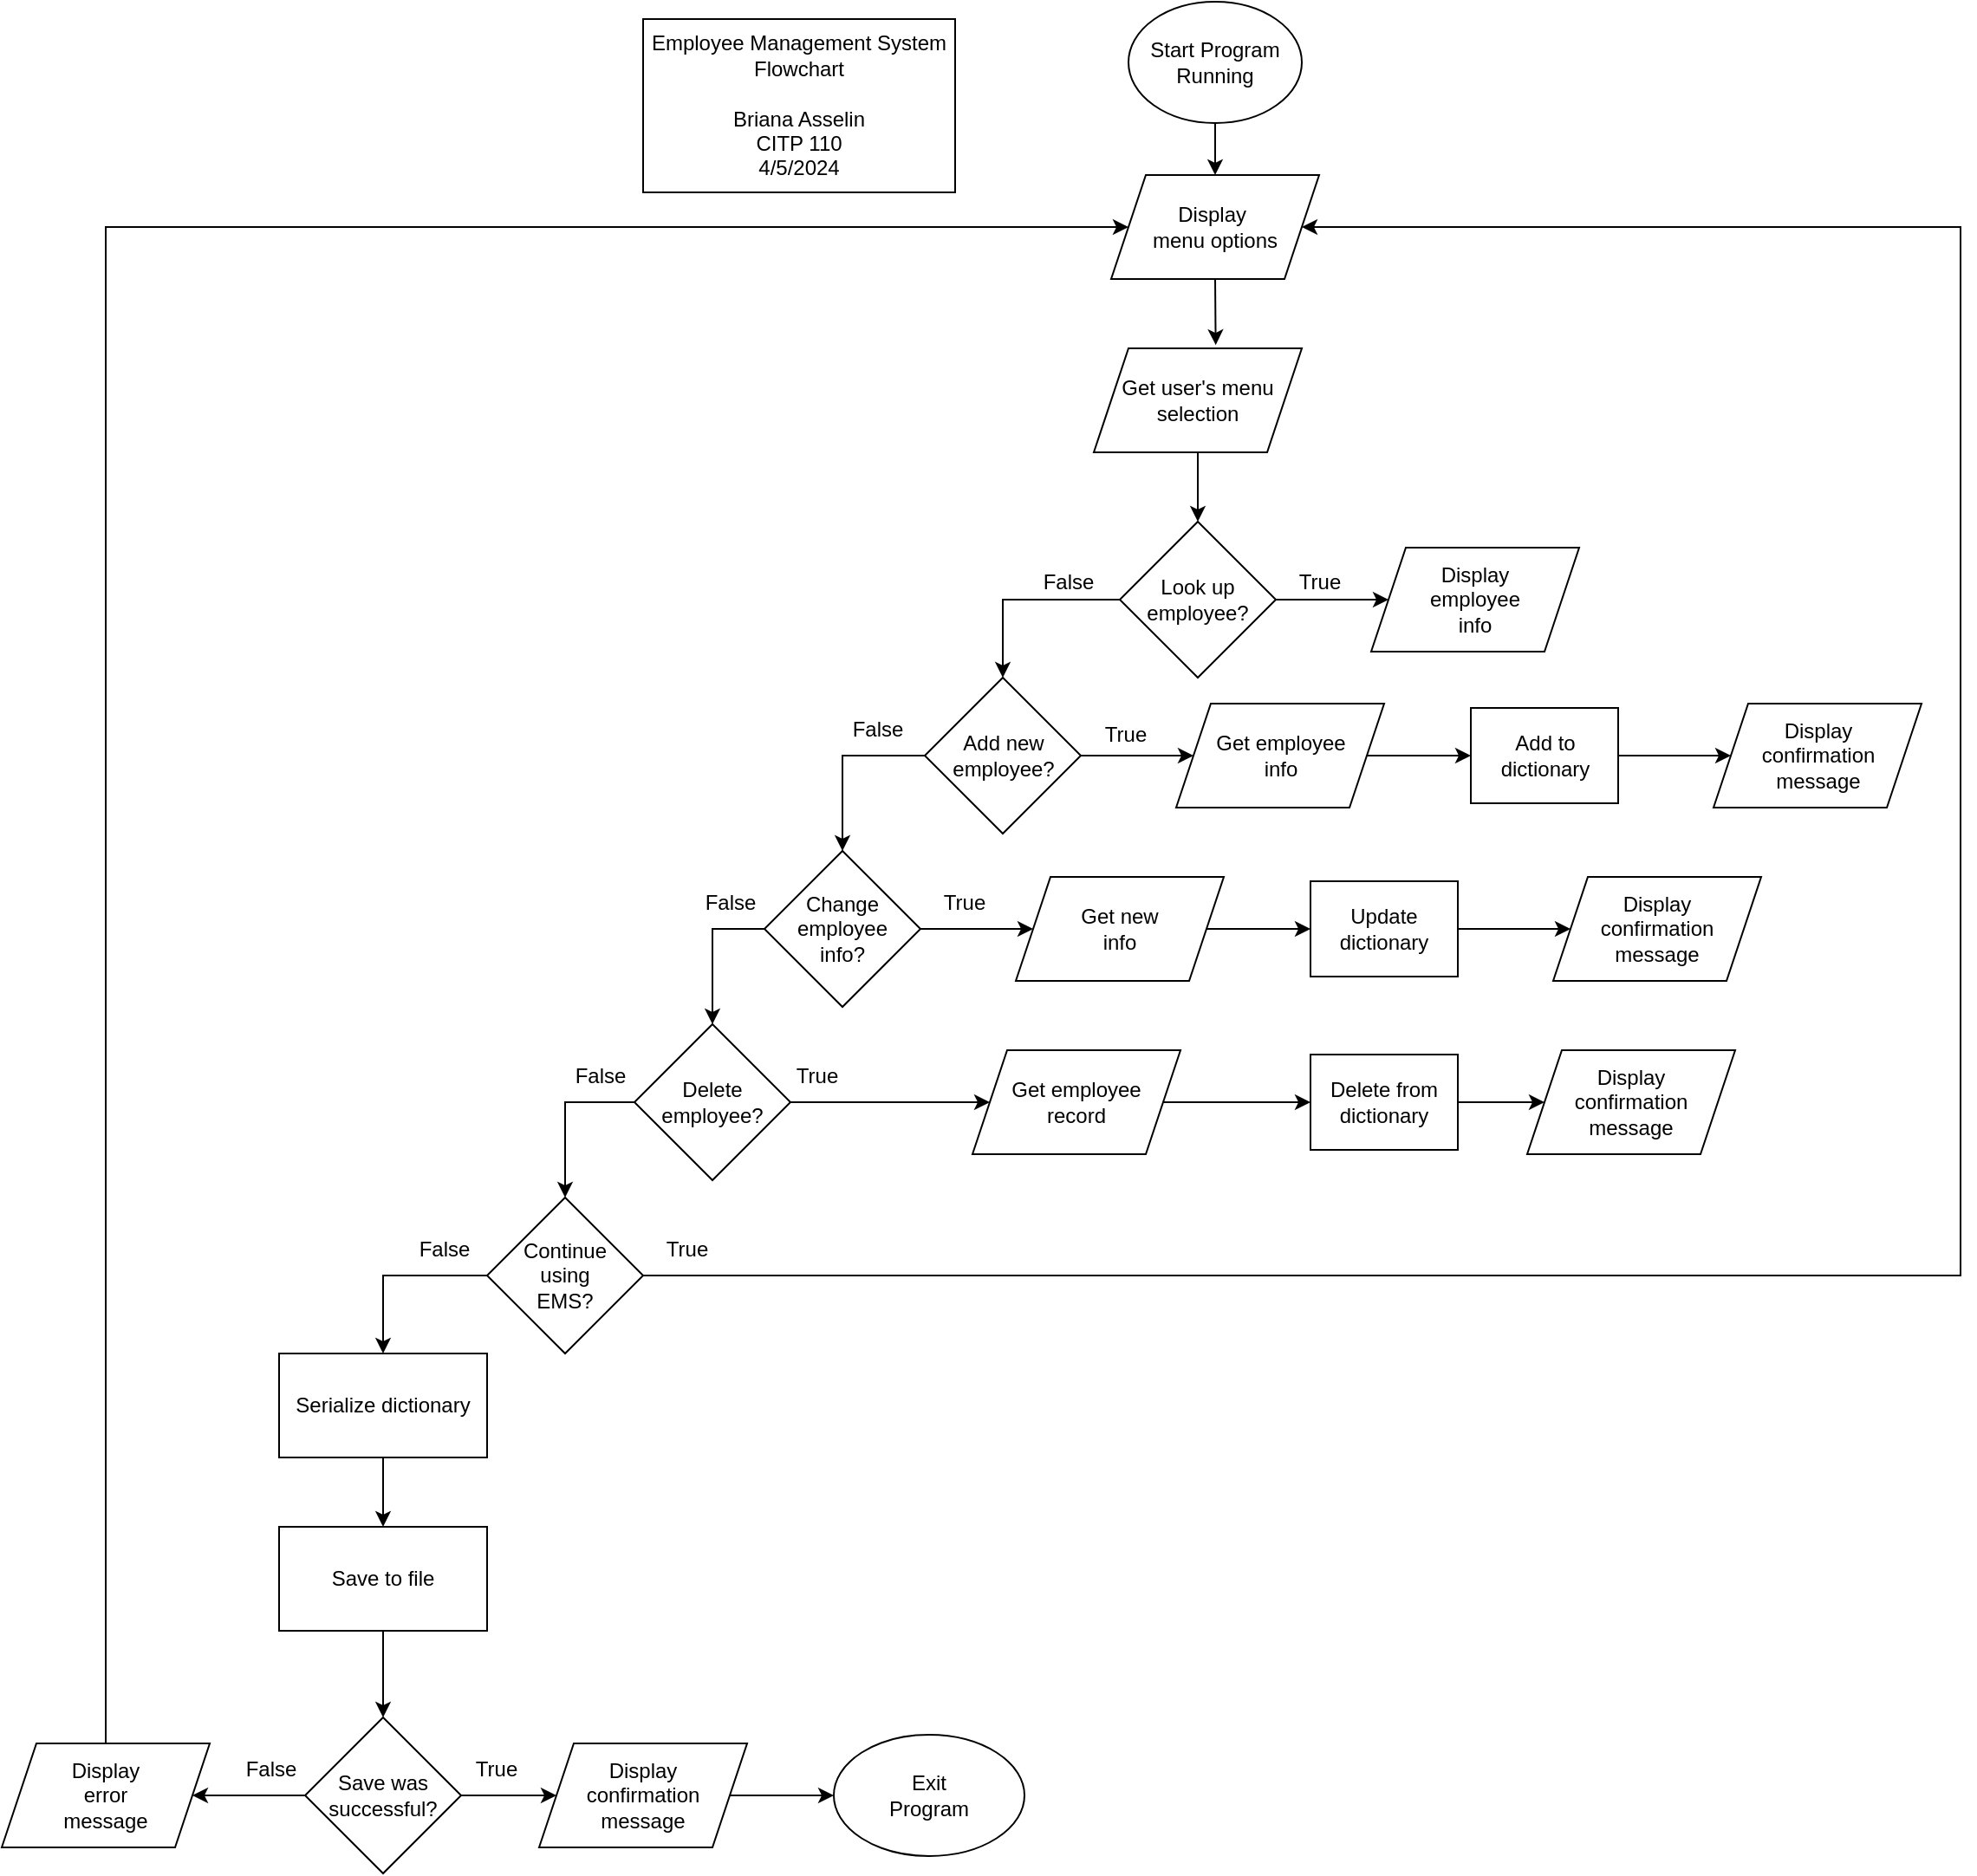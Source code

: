 <mxfile version="24.2.2" type="github">
  <diagram id="C5RBs43oDa-KdzZeNtuy" name="Page-1">
    <mxGraphModel dx="1866" dy="568" grid="1" gridSize="10" guides="1" tooltips="1" connect="1" arrows="1" fold="1" page="1" pageScale="1" pageWidth="827" pageHeight="1169" math="0" shadow="0">
      <root>
        <mxCell id="WIyWlLk6GJQsqaUBKTNV-0" />
        <mxCell id="WIyWlLk6GJQsqaUBKTNV-1" parent="WIyWlLk6GJQsqaUBKTNV-0" />
        <mxCell id="VcVRGUTHm5neMzCTnZ2S-0" value="Start Program Running" style="ellipse;whiteSpace=wrap;html=1;" parent="WIyWlLk6GJQsqaUBKTNV-1" vertex="1">
          <mxGeometry x="450" y="40" width="100" height="70" as="geometry" />
        </mxCell>
        <mxCell id="VcVRGUTHm5neMzCTnZ2S-1" value="" style="endArrow=classic;html=1;rounded=0;exitX=0.5;exitY=1;exitDx=0;exitDy=0;" parent="WIyWlLk6GJQsqaUBKTNV-1" source="VcVRGUTHm5neMzCTnZ2S-0" target="VcVRGUTHm5neMzCTnZ2S-3" edge="1">
          <mxGeometry width="50" height="50" relative="1" as="geometry">
            <mxPoint x="500" y="370" as="sourcePoint" />
            <mxPoint x="500" y="140" as="targetPoint" />
          </mxGeometry>
        </mxCell>
        <mxCell id="VcVRGUTHm5neMzCTnZ2S-2" value="Exit&lt;div&gt;Program&lt;/div&gt;" style="ellipse;whiteSpace=wrap;html=1;" parent="WIyWlLk6GJQsqaUBKTNV-1" vertex="1">
          <mxGeometry x="280" y="1040" width="110" height="70" as="geometry" />
        </mxCell>
        <mxCell id="VcVRGUTHm5neMzCTnZ2S-3" value="Display&amp;nbsp;&lt;div&gt;menu options&lt;/div&gt;" style="shape=parallelogram;perimeter=parallelogramPerimeter;whiteSpace=wrap;html=1;fixedSize=1;" parent="WIyWlLk6GJQsqaUBKTNV-1" vertex="1">
          <mxGeometry x="440" y="140" width="120" height="60" as="geometry" />
        </mxCell>
        <mxCell id="VcVRGUTHm5neMzCTnZ2S-6" value="Get user&#39;s menu selection" style="shape=parallelogram;perimeter=parallelogramPerimeter;whiteSpace=wrap;html=1;fixedSize=1;" parent="WIyWlLk6GJQsqaUBKTNV-1" vertex="1">
          <mxGeometry x="430" y="240" width="120" height="60" as="geometry" />
        </mxCell>
        <mxCell id="VcVRGUTHm5neMzCTnZ2S-7" value="" style="endArrow=classic;html=1;rounded=0;entryX=0.586;entryY=-0.032;entryDx=0;entryDy=0;exitX=0.5;exitY=1;exitDx=0;exitDy=0;entryPerimeter=0;" parent="WIyWlLk6GJQsqaUBKTNV-1" source="VcVRGUTHm5neMzCTnZ2S-3" target="VcVRGUTHm5neMzCTnZ2S-6" edge="1">
          <mxGeometry width="50" height="50" relative="1" as="geometry">
            <mxPoint x="490" y="200" as="sourcePoint" />
            <mxPoint x="610" y="350" as="targetPoint" />
          </mxGeometry>
        </mxCell>
        <mxCell id="VcVRGUTHm5neMzCTnZ2S-8" value="" style="edgeStyle=orthogonalEdgeStyle;rounded=0;orthogonalLoop=1;jettySize=auto;html=1;entryX=0;entryY=0.5;entryDx=0;entryDy=0;" parent="WIyWlLk6GJQsqaUBKTNV-1" source="VcVRGUTHm5neMzCTnZ2S-10" target="VcVRGUTHm5neMzCTnZ2S-28" edge="1">
          <mxGeometry relative="1" as="geometry">
            <mxPoint x="590" y="385" as="targetPoint" />
          </mxGeometry>
        </mxCell>
        <mxCell id="VcVRGUTHm5neMzCTnZ2S-9" value="" style="edgeStyle=orthogonalEdgeStyle;rounded=0;orthogonalLoop=1;jettySize=auto;html=1;entryX=0.5;entryY=0;entryDx=0;entryDy=0;" parent="WIyWlLk6GJQsqaUBKTNV-1" source="VcVRGUTHm5neMzCTnZ2S-10" target="VcVRGUTHm5neMzCTnZ2S-35" edge="1">
          <mxGeometry relative="1" as="geometry">
            <mxPoint x="380" y="385" as="targetPoint" />
          </mxGeometry>
        </mxCell>
        <mxCell id="VcVRGUTHm5neMzCTnZ2S-10" value="Look up employee?" style="rhombus;whiteSpace=wrap;html=1;" parent="WIyWlLk6GJQsqaUBKTNV-1" vertex="1">
          <mxGeometry x="445" y="340" width="90" height="90" as="geometry" />
        </mxCell>
        <mxCell id="VcVRGUTHm5neMzCTnZ2S-11" value="True" style="text;html=1;align=center;verticalAlign=middle;resizable=0;points=[];autosize=1;strokeColor=none;fillColor=none;" parent="WIyWlLk6GJQsqaUBKTNV-1" vertex="1">
          <mxGeometry x="535" y="360" width="50" height="30" as="geometry" />
        </mxCell>
        <mxCell id="VcVRGUTHm5neMzCTnZ2S-12" value="False" style="text;html=1;align=center;verticalAlign=middle;resizable=0;points=[];autosize=1;strokeColor=none;fillColor=none;" parent="WIyWlLk6GJQsqaUBKTNV-1" vertex="1">
          <mxGeometry x="390" y="360" width="50" height="30" as="geometry" />
        </mxCell>
        <mxCell id="VcVRGUTHm5neMzCTnZ2S-13" value="" style="endArrow=classic;html=1;rounded=0;exitX=0.5;exitY=1;exitDx=0;exitDy=0;entryX=0.5;entryY=0;entryDx=0;entryDy=0;" parent="WIyWlLk6GJQsqaUBKTNV-1" source="VcVRGUTHm5neMzCTnZ2S-6" target="VcVRGUTHm5neMzCTnZ2S-10" edge="1">
          <mxGeometry width="50" height="50" relative="1" as="geometry">
            <mxPoint x="500" y="570" as="sourcePoint" />
            <mxPoint x="550" y="520" as="targetPoint" />
          </mxGeometry>
        </mxCell>
        <mxCell id="VcVRGUTHm5neMzCTnZ2S-26" value="Employee Management System&lt;div&gt;Flowchart&lt;div&gt;&lt;br&gt;&lt;/div&gt;&lt;div&gt;Briana Asselin&lt;/div&gt;&lt;div&gt;CITP 110&lt;/div&gt;&lt;/div&gt;&lt;div&gt;4/5/2024&lt;/div&gt;" style="rounded=0;whiteSpace=wrap;html=1;" parent="WIyWlLk6GJQsqaUBKTNV-1" vertex="1">
          <mxGeometry x="170" y="50" width="180" height="100" as="geometry" />
        </mxCell>
        <mxCell id="VcVRGUTHm5neMzCTnZ2S-28" value="Display&lt;div&gt;employee&lt;/div&gt;&lt;div&gt;info&lt;/div&gt;" style="shape=parallelogram;perimeter=parallelogramPerimeter;whiteSpace=wrap;html=1;fixedSize=1;" parent="WIyWlLk6GJQsqaUBKTNV-1" vertex="1">
          <mxGeometry x="590" y="355" width="120" height="60" as="geometry" />
        </mxCell>
        <mxCell id="VcVRGUTHm5neMzCTnZ2S-33" value="" style="edgeStyle=orthogonalEdgeStyle;rounded=0;orthogonalLoop=1;jettySize=auto;html=1;entryX=0;entryY=0.5;entryDx=0;entryDy=0;" parent="WIyWlLk6GJQsqaUBKTNV-1" source="VcVRGUTHm5neMzCTnZ2S-35" target="VcVRGUTHm5neMzCTnZ2S-40" edge="1">
          <mxGeometry relative="1" as="geometry">
            <mxPoint x="447.5" y="422.5" as="targetPoint" />
          </mxGeometry>
        </mxCell>
        <mxCell id="VcVRGUTHm5neMzCTnZ2S-34" value="" style="edgeStyle=orthogonalEdgeStyle;rounded=0;orthogonalLoop=1;jettySize=auto;html=1;entryX=0.5;entryY=0;entryDx=0;entryDy=0;" parent="WIyWlLk6GJQsqaUBKTNV-1" source="VcVRGUTHm5neMzCTnZ2S-35" target="VcVRGUTHm5neMzCTnZ2S-46" edge="1">
          <mxGeometry relative="1" as="geometry">
            <mxPoint x="280" y="570" as="targetPoint" />
          </mxGeometry>
        </mxCell>
        <mxCell id="VcVRGUTHm5neMzCTnZ2S-35" value="Add&amp;nbsp;&lt;span style=&quot;background-color: initial;&quot;&gt;new&lt;/span&gt;&lt;div&gt;employee?&lt;/div&gt;" style="rhombus;whiteSpace=wrap;html=1;" parent="WIyWlLk6GJQsqaUBKTNV-1" vertex="1">
          <mxGeometry x="332.5" y="430" width="90" height="90" as="geometry" />
        </mxCell>
        <mxCell id="VcVRGUTHm5neMzCTnZ2S-36" value="True" style="text;html=1;align=center;verticalAlign=middle;resizable=0;points=[];autosize=1;strokeColor=none;fillColor=none;" parent="WIyWlLk6GJQsqaUBKTNV-1" vertex="1">
          <mxGeometry x="422.5" y="447.5" width="50" height="30" as="geometry" />
        </mxCell>
        <mxCell id="VcVRGUTHm5neMzCTnZ2S-37" value="False" style="text;html=1;align=center;verticalAlign=middle;resizable=0;points=[];autosize=1;strokeColor=none;fillColor=none;" parent="WIyWlLk6GJQsqaUBKTNV-1" vertex="1">
          <mxGeometry x="280" y="445" width="50" height="30" as="geometry" />
        </mxCell>
        <mxCell id="VcVRGUTHm5neMzCTnZ2S-38" value="Display&lt;div&gt;confirmation&lt;/div&gt;&lt;div&gt;message&lt;/div&gt;" style="shape=parallelogram;perimeter=parallelogramPerimeter;whiteSpace=wrap;html=1;fixedSize=1;" parent="WIyWlLk6GJQsqaUBKTNV-1" vertex="1">
          <mxGeometry x="787.5" y="445" width="120" height="60" as="geometry" />
        </mxCell>
        <mxCell id="VcVRGUTHm5neMzCTnZ2S-39" value="Add to&lt;div&gt;dictionary&lt;/div&gt;" style="rounded=0;whiteSpace=wrap;html=1;" parent="WIyWlLk6GJQsqaUBKTNV-1" vertex="1">
          <mxGeometry x="647.5" y="447.5" width="85" height="55" as="geometry" />
        </mxCell>
        <mxCell id="VcVRGUTHm5neMzCTnZ2S-40" value="Get employee&lt;div&gt;info&lt;/div&gt;" style="shape=parallelogram;perimeter=parallelogramPerimeter;whiteSpace=wrap;html=1;fixedSize=1;" parent="WIyWlLk6GJQsqaUBKTNV-1" vertex="1">
          <mxGeometry x="477.5" y="445" width="120" height="60" as="geometry" />
        </mxCell>
        <mxCell id="VcVRGUTHm5neMzCTnZ2S-42" value="" style="endArrow=classic;html=1;rounded=0;exitX=1;exitY=0.5;exitDx=0;exitDy=0;entryX=0;entryY=0.5;entryDx=0;entryDy=0;" parent="WIyWlLk6GJQsqaUBKTNV-1" source="VcVRGUTHm5neMzCTnZ2S-40" target="VcVRGUTHm5neMzCTnZ2S-39" edge="1">
          <mxGeometry width="50" height="50" relative="1" as="geometry">
            <mxPoint x="387.5" y="492.5" as="sourcePoint" />
            <mxPoint x="617.5" y="552.5" as="targetPoint" />
          </mxGeometry>
        </mxCell>
        <mxCell id="VcVRGUTHm5neMzCTnZ2S-43" value="" style="endArrow=classic;html=1;rounded=0;exitX=1;exitY=0.5;exitDx=0;exitDy=0;entryX=0;entryY=0.5;entryDx=0;entryDy=0;" parent="WIyWlLk6GJQsqaUBKTNV-1" source="VcVRGUTHm5neMzCTnZ2S-39" target="VcVRGUTHm5neMzCTnZ2S-38" edge="1">
          <mxGeometry width="50" height="50" relative="1" as="geometry">
            <mxPoint x="597.5" y="485.5" as="sourcePoint" />
            <mxPoint x="657.5" y="485.5" as="targetPoint" />
          </mxGeometry>
        </mxCell>
        <mxCell id="VcVRGUTHm5neMzCTnZ2S-44" value="" style="edgeStyle=orthogonalEdgeStyle;rounded=0;orthogonalLoop=1;jettySize=auto;html=1;entryX=0;entryY=0.5;entryDx=0;entryDy=0;" parent="WIyWlLk6GJQsqaUBKTNV-1" source="VcVRGUTHm5neMzCTnZ2S-46" target="VcVRGUTHm5neMzCTnZ2S-51" edge="1">
          <mxGeometry relative="1" as="geometry">
            <mxPoint x="355" y="522.5" as="targetPoint" />
          </mxGeometry>
        </mxCell>
        <mxCell id="VcVRGUTHm5neMzCTnZ2S-45" value="" style="edgeStyle=orthogonalEdgeStyle;rounded=0;orthogonalLoop=1;jettySize=auto;html=1;entryX=0.5;entryY=0;entryDx=0;entryDy=0;exitX=1.094;exitY=1.082;exitDx=0;exitDy=0;exitPerimeter=0;" parent="WIyWlLk6GJQsqaUBKTNV-1" source="VcVRGUTHm5neMzCTnZ2S-48" target="VcVRGUTHm5neMzCTnZ2S-56" edge="1">
          <mxGeometry relative="1" as="geometry">
            <mxPoint x="188" y="670" as="targetPoint" />
            <Array as="points">
              <mxPoint x="245" y="575" />
              <mxPoint x="210" y="575" />
            </Array>
          </mxGeometry>
        </mxCell>
        <mxCell id="VcVRGUTHm5neMzCTnZ2S-46" value="Change&lt;div&gt;employee&lt;/div&gt;&lt;div&gt;info?&lt;/div&gt;" style="rhombus;whiteSpace=wrap;html=1;" parent="WIyWlLk6GJQsqaUBKTNV-1" vertex="1">
          <mxGeometry x="240" y="530" width="90" height="90" as="geometry" />
        </mxCell>
        <mxCell id="VcVRGUTHm5neMzCTnZ2S-47" value="True" style="text;html=1;align=center;verticalAlign=middle;resizable=0;points=[];autosize=1;strokeColor=none;fillColor=none;" parent="WIyWlLk6GJQsqaUBKTNV-1" vertex="1">
          <mxGeometry x="330" y="545" width="50" height="30" as="geometry" />
        </mxCell>
        <mxCell id="VcVRGUTHm5neMzCTnZ2S-48" value="False" style="text;html=1;align=center;verticalAlign=middle;resizable=0;points=[];autosize=1;strokeColor=none;fillColor=none;" parent="WIyWlLk6GJQsqaUBKTNV-1" vertex="1">
          <mxGeometry x="195" y="545" width="50" height="30" as="geometry" />
        </mxCell>
        <mxCell id="VcVRGUTHm5neMzCTnZ2S-49" value="Display&lt;div&gt;confirmation&lt;/div&gt;&lt;div&gt;message&lt;/div&gt;" style="shape=parallelogram;perimeter=parallelogramPerimeter;whiteSpace=wrap;html=1;fixedSize=1;" parent="WIyWlLk6GJQsqaUBKTNV-1" vertex="1">
          <mxGeometry x="695" y="545" width="120" height="60" as="geometry" />
        </mxCell>
        <mxCell id="VcVRGUTHm5neMzCTnZ2S-50" value="&lt;div&gt;Update&lt;/div&gt;&lt;div&gt;dictionary&lt;/div&gt;" style="rounded=0;whiteSpace=wrap;html=1;" parent="WIyWlLk6GJQsqaUBKTNV-1" vertex="1">
          <mxGeometry x="555" y="547.5" width="85" height="55" as="geometry" />
        </mxCell>
        <mxCell id="VcVRGUTHm5neMzCTnZ2S-51" value="Get new&lt;div&gt;info&lt;/div&gt;" style="shape=parallelogram;perimeter=parallelogramPerimeter;whiteSpace=wrap;html=1;fixedSize=1;" parent="WIyWlLk6GJQsqaUBKTNV-1" vertex="1">
          <mxGeometry x="385" y="545" width="120" height="60" as="geometry" />
        </mxCell>
        <mxCell id="VcVRGUTHm5neMzCTnZ2S-52" value="" style="endArrow=classic;html=1;rounded=0;exitX=1;exitY=0.5;exitDx=0;exitDy=0;entryX=0;entryY=0.5;entryDx=0;entryDy=0;" parent="WIyWlLk6GJQsqaUBKTNV-1" source="VcVRGUTHm5neMzCTnZ2S-51" target="VcVRGUTHm5neMzCTnZ2S-50" edge="1">
          <mxGeometry width="50" height="50" relative="1" as="geometry">
            <mxPoint x="295" y="592.5" as="sourcePoint" />
            <mxPoint x="525" y="652.5" as="targetPoint" />
          </mxGeometry>
        </mxCell>
        <mxCell id="VcVRGUTHm5neMzCTnZ2S-53" value="" style="endArrow=classic;html=1;rounded=0;exitX=1;exitY=0.5;exitDx=0;exitDy=0;entryX=0;entryY=0.5;entryDx=0;entryDy=0;" parent="WIyWlLk6GJQsqaUBKTNV-1" source="VcVRGUTHm5neMzCTnZ2S-50" target="VcVRGUTHm5neMzCTnZ2S-49" edge="1">
          <mxGeometry width="50" height="50" relative="1" as="geometry">
            <mxPoint x="505" y="585.5" as="sourcePoint" />
            <mxPoint x="565" y="585.5" as="targetPoint" />
          </mxGeometry>
        </mxCell>
        <mxCell id="VcVRGUTHm5neMzCTnZ2S-54" value="" style="edgeStyle=orthogonalEdgeStyle;rounded=0;orthogonalLoop=1;jettySize=auto;html=1;entryX=0;entryY=0.5;entryDx=0;entryDy=0;" parent="WIyWlLk6GJQsqaUBKTNV-1" source="VcVRGUTHm5neMzCTnZ2S-56" target="VcVRGUTHm5neMzCTnZ2S-61" edge="1">
          <mxGeometry relative="1" as="geometry">
            <mxPoint x="325" y="675" as="targetPoint" />
          </mxGeometry>
        </mxCell>
        <mxCell id="VcVRGUTHm5neMzCTnZ2S-56" value="Delete&lt;div&gt;employee?&lt;/div&gt;" style="rhombus;whiteSpace=wrap;html=1;" parent="WIyWlLk6GJQsqaUBKTNV-1" vertex="1">
          <mxGeometry x="165" y="630" width="90" height="90" as="geometry" />
        </mxCell>
        <mxCell id="VcVRGUTHm5neMzCTnZ2S-57" value="True" style="text;html=1;align=center;verticalAlign=middle;resizable=0;points=[];autosize=1;strokeColor=none;fillColor=none;" parent="WIyWlLk6GJQsqaUBKTNV-1" vertex="1">
          <mxGeometry x="245" y="645" width="50" height="30" as="geometry" />
        </mxCell>
        <mxCell id="VcVRGUTHm5neMzCTnZ2S-58" value="False" style="text;html=1;align=center;verticalAlign=middle;resizable=0;points=[];autosize=1;strokeColor=none;fillColor=none;" parent="WIyWlLk6GJQsqaUBKTNV-1" vertex="1">
          <mxGeometry x="120" y="645" width="50" height="30" as="geometry" />
        </mxCell>
        <mxCell id="VcVRGUTHm5neMzCTnZ2S-59" value="Display&lt;div&gt;confirmation&lt;/div&gt;&lt;div&gt;message&lt;/div&gt;" style="shape=parallelogram;perimeter=parallelogramPerimeter;whiteSpace=wrap;html=1;fixedSize=1;" parent="WIyWlLk6GJQsqaUBKTNV-1" vertex="1">
          <mxGeometry x="680" y="645" width="120" height="60" as="geometry" />
        </mxCell>
        <mxCell id="VcVRGUTHm5neMzCTnZ2S-60" value="Delete from&lt;div&gt;dictionary&lt;/div&gt;" style="rounded=0;whiteSpace=wrap;html=1;" parent="WIyWlLk6GJQsqaUBKTNV-1" vertex="1">
          <mxGeometry x="555" y="647.5" width="85" height="55" as="geometry" />
        </mxCell>
        <mxCell id="VcVRGUTHm5neMzCTnZ2S-61" value="Get employee&lt;div&gt;record&lt;/div&gt;" style="shape=parallelogram;perimeter=parallelogramPerimeter;whiteSpace=wrap;html=1;fixedSize=1;" parent="WIyWlLk6GJQsqaUBKTNV-1" vertex="1">
          <mxGeometry x="360" y="645" width="120" height="60" as="geometry" />
        </mxCell>
        <mxCell id="VcVRGUTHm5neMzCTnZ2S-62" value="" style="endArrow=classic;html=1;rounded=0;exitX=1;exitY=0.5;exitDx=0;exitDy=0;entryX=0;entryY=0.5;entryDx=0;entryDy=0;" parent="WIyWlLk6GJQsqaUBKTNV-1" source="VcVRGUTHm5neMzCTnZ2S-61" target="VcVRGUTHm5neMzCTnZ2S-60" edge="1">
          <mxGeometry width="50" height="50" relative="1" as="geometry">
            <mxPoint x="425" y="675" as="sourcePoint" />
            <mxPoint x="455" y="752.5" as="targetPoint" />
          </mxGeometry>
        </mxCell>
        <mxCell id="VcVRGUTHm5neMzCTnZ2S-63" value="" style="endArrow=classic;html=1;rounded=0;exitX=1;exitY=0.5;exitDx=0;exitDy=0;entryX=0;entryY=0.5;entryDx=0;entryDy=0;" parent="WIyWlLk6GJQsqaUBKTNV-1" source="VcVRGUTHm5neMzCTnZ2S-60" target="VcVRGUTHm5neMzCTnZ2S-59" edge="1">
          <mxGeometry width="50" height="50" relative="1" as="geometry">
            <mxPoint x="435" y="685.5" as="sourcePoint" />
            <mxPoint x="635" y="675" as="targetPoint" />
          </mxGeometry>
        </mxCell>
        <mxCell id="VcVRGUTHm5neMzCTnZ2S-64" value="" style="edgeStyle=orthogonalEdgeStyle;rounded=0;orthogonalLoop=1;jettySize=auto;html=1;entryX=1;entryY=0.5;entryDx=0;entryDy=0;exitX=1;exitY=0.5;exitDx=0;exitDy=0;" parent="WIyWlLk6GJQsqaUBKTNV-1" source="VcVRGUTHm5neMzCTnZ2S-66" target="VcVRGUTHm5neMzCTnZ2S-3" edge="1">
          <mxGeometry relative="1" as="geometry">
            <mxPoint x="950" y="280" as="targetPoint" />
            <Array as="points">
              <mxPoint x="930" y="775" />
              <mxPoint x="930" y="170" />
            </Array>
          </mxGeometry>
        </mxCell>
        <mxCell id="VcVRGUTHm5neMzCTnZ2S-66" value="Continue&lt;div&gt;using&lt;/div&gt;&lt;div&gt;EMS?&lt;/div&gt;" style="rhombus;whiteSpace=wrap;html=1;" parent="WIyWlLk6GJQsqaUBKTNV-1" vertex="1">
          <mxGeometry x="80" y="730" width="90" height="90" as="geometry" />
        </mxCell>
        <mxCell id="VcVRGUTHm5neMzCTnZ2S-67" value="True" style="text;html=1;align=center;verticalAlign=middle;resizable=0;points=[];autosize=1;strokeColor=none;fillColor=none;" parent="WIyWlLk6GJQsqaUBKTNV-1" vertex="1">
          <mxGeometry x="170" y="745" width="50" height="30" as="geometry" />
        </mxCell>
        <mxCell id="VcVRGUTHm5neMzCTnZ2S-68" value="False" style="text;html=1;align=center;verticalAlign=middle;resizable=0;points=[];autosize=1;strokeColor=none;fillColor=none;" parent="WIyWlLk6GJQsqaUBKTNV-1" vertex="1">
          <mxGeometry x="30" y="745" width="50" height="30" as="geometry" />
        </mxCell>
        <mxCell id="VcVRGUTHm5neMzCTnZ2S-69" value="" style="edgeStyle=orthogonalEdgeStyle;rounded=0;orthogonalLoop=1;jettySize=auto;html=1;entryX=0.5;entryY=0;entryDx=0;entryDy=0;exitX=0;exitY=0.5;exitDx=0;exitDy=0;" parent="WIyWlLk6GJQsqaUBKTNV-1" source="VcVRGUTHm5neMzCTnZ2S-56" target="VcVRGUTHm5neMzCTnZ2S-66" edge="1">
          <mxGeometry relative="1" as="geometry">
            <mxPoint x="200" y="640" as="targetPoint" />
            <mxPoint x="250" y="585" as="sourcePoint" />
            <Array as="points">
              <mxPoint x="125" y="675" />
            </Array>
          </mxGeometry>
        </mxCell>
        <mxCell id="OhCFsbNsM-3eeEw5x_li-0" value="Serialize dictionary" style="rounded=0;whiteSpace=wrap;html=1;" vertex="1" parent="WIyWlLk6GJQsqaUBKTNV-1">
          <mxGeometry x="-40" y="820" width="120" height="60" as="geometry" />
        </mxCell>
        <mxCell id="OhCFsbNsM-3eeEw5x_li-1" value="" style="edgeStyle=orthogonalEdgeStyle;rounded=0;orthogonalLoop=1;jettySize=auto;html=1;exitX=0;exitY=0.5;exitDx=0;exitDy=0;entryX=0.5;entryY=0;entryDx=0;entryDy=0;" edge="1" parent="WIyWlLk6GJQsqaUBKTNV-1" source="VcVRGUTHm5neMzCTnZ2S-66" target="OhCFsbNsM-3eeEw5x_li-0">
          <mxGeometry relative="1" as="geometry">
            <mxPoint x="-50" y="830" as="targetPoint" />
            <mxPoint x="50" y="775" as="sourcePoint" />
            <Array as="points">
              <mxPoint x="20" y="775" />
            </Array>
          </mxGeometry>
        </mxCell>
        <mxCell id="OhCFsbNsM-3eeEw5x_li-2" value="Save to file" style="rounded=0;whiteSpace=wrap;html=1;" vertex="1" parent="WIyWlLk6GJQsqaUBKTNV-1">
          <mxGeometry x="-40" y="920" width="120" height="60" as="geometry" />
        </mxCell>
        <mxCell id="OhCFsbNsM-3eeEw5x_li-3" value="" style="edgeStyle=orthogonalEdgeStyle;rounded=0;orthogonalLoop=1;jettySize=auto;html=1;exitX=0.5;exitY=1;exitDx=0;exitDy=0;entryX=0.5;entryY=0;entryDx=0;entryDy=0;" edge="1" parent="WIyWlLk6GJQsqaUBKTNV-1" target="OhCFsbNsM-3eeEw5x_li-2" source="OhCFsbNsM-3eeEw5x_li-0">
          <mxGeometry relative="1" as="geometry">
            <mxPoint x="-50" y="955" as="targetPoint" />
            <mxPoint x="80" y="900" as="sourcePoint" />
            <Array as="points" />
          </mxGeometry>
        </mxCell>
        <mxCell id="OhCFsbNsM-3eeEw5x_li-6" value="" style="edgeStyle=orthogonalEdgeStyle;rounded=0;orthogonalLoop=1;jettySize=auto;html=1;exitX=0.5;exitY=1;exitDx=0;exitDy=0;entryX=0.5;entryY=0;entryDx=0;entryDy=0;" edge="1" parent="WIyWlLk6GJQsqaUBKTNV-1" source="OhCFsbNsM-3eeEw5x_li-2" target="OhCFsbNsM-3eeEw5x_li-7">
          <mxGeometry relative="1" as="geometry">
            <mxPoint x="20" y="1030" as="targetPoint" />
            <mxPoint x="10" y="990" as="sourcePoint" />
            <Array as="points" />
          </mxGeometry>
        </mxCell>
        <mxCell id="OhCFsbNsM-3eeEw5x_li-7" value="Save was&lt;div&gt;successful?&lt;/div&gt;" style="rhombus;whiteSpace=wrap;html=1;" vertex="1" parent="WIyWlLk6GJQsqaUBKTNV-1">
          <mxGeometry x="-25" y="1030" width="90" height="90" as="geometry" />
        </mxCell>
        <mxCell id="OhCFsbNsM-3eeEw5x_li-9" value="Display&lt;div&gt;confirmation&lt;/div&gt;&lt;div&gt;message&lt;/div&gt;" style="shape=parallelogram;perimeter=parallelogramPerimeter;whiteSpace=wrap;html=1;fixedSize=1;" vertex="1" parent="WIyWlLk6GJQsqaUBKTNV-1">
          <mxGeometry x="110" y="1045" width="120" height="60" as="geometry" />
        </mxCell>
        <mxCell id="OhCFsbNsM-3eeEw5x_li-10" value="" style="edgeStyle=orthogonalEdgeStyle;rounded=0;orthogonalLoop=1;jettySize=auto;html=1;exitX=1;exitY=0.5;exitDx=0;exitDy=0;entryX=0;entryY=0.5;entryDx=0;entryDy=0;" edge="1" parent="WIyWlLk6GJQsqaUBKTNV-1" source="OhCFsbNsM-3eeEw5x_li-7" target="OhCFsbNsM-3eeEw5x_li-9">
          <mxGeometry relative="1" as="geometry">
            <mxPoint x="30" y="1040" as="targetPoint" />
            <mxPoint x="30" y="990" as="sourcePoint" />
            <Array as="points" />
          </mxGeometry>
        </mxCell>
        <mxCell id="OhCFsbNsM-3eeEw5x_li-11" value="" style="edgeStyle=orthogonalEdgeStyle;rounded=0;orthogonalLoop=1;jettySize=auto;html=1;exitX=1;exitY=0.5;exitDx=0;exitDy=0;entryX=0;entryY=0.5;entryDx=0;entryDy=0;" edge="1" parent="WIyWlLk6GJQsqaUBKTNV-1" source="OhCFsbNsM-3eeEw5x_li-9" target="VcVRGUTHm5neMzCTnZ2S-2">
          <mxGeometry relative="1" as="geometry">
            <mxPoint x="130" y="1085" as="targetPoint" />
            <mxPoint x="75" y="1085" as="sourcePoint" />
            <Array as="points" />
          </mxGeometry>
        </mxCell>
        <mxCell id="OhCFsbNsM-3eeEw5x_li-12" value="Display&lt;div&gt;error&lt;/div&gt;&lt;div&gt;message&lt;/div&gt;" style="shape=parallelogram;perimeter=parallelogramPerimeter;whiteSpace=wrap;html=1;fixedSize=1;" vertex="1" parent="WIyWlLk6GJQsqaUBKTNV-1">
          <mxGeometry x="-200" y="1045" width="120" height="60" as="geometry" />
        </mxCell>
        <mxCell id="OhCFsbNsM-3eeEw5x_li-14" value="" style="edgeStyle=orthogonalEdgeStyle;rounded=0;orthogonalLoop=1;jettySize=auto;html=1;exitX=0;exitY=0.5;exitDx=0;exitDy=0;entryX=1;entryY=0.5;entryDx=0;entryDy=0;" edge="1" parent="WIyWlLk6GJQsqaUBKTNV-1" source="OhCFsbNsM-3eeEw5x_li-7" target="OhCFsbNsM-3eeEw5x_li-12">
          <mxGeometry relative="1" as="geometry">
            <mxPoint x="30" y="1040" as="targetPoint" />
            <mxPoint x="30" y="990" as="sourcePoint" />
            <Array as="points" />
          </mxGeometry>
        </mxCell>
        <mxCell id="OhCFsbNsM-3eeEw5x_li-15" value="" style="endArrow=classic;html=1;rounded=0;exitX=0.5;exitY=0;exitDx=0;exitDy=0;entryX=0;entryY=0.5;entryDx=0;entryDy=0;" edge="1" parent="WIyWlLk6GJQsqaUBKTNV-1" source="OhCFsbNsM-3eeEw5x_li-12" target="VcVRGUTHm5neMzCTnZ2S-3">
          <mxGeometry width="50" height="50" relative="1" as="geometry">
            <mxPoint x="150" y="1230" as="sourcePoint" />
            <mxPoint x="200" y="1180" as="targetPoint" />
            <Array as="points">
              <mxPoint x="-140" y="170" />
            </Array>
          </mxGeometry>
        </mxCell>
        <mxCell id="OhCFsbNsM-3eeEw5x_li-16" value="True" style="text;html=1;align=center;verticalAlign=middle;resizable=0;points=[];autosize=1;strokeColor=none;fillColor=none;" vertex="1" parent="WIyWlLk6GJQsqaUBKTNV-1">
          <mxGeometry x="60" y="1045" width="50" height="30" as="geometry" />
        </mxCell>
        <mxCell id="OhCFsbNsM-3eeEw5x_li-17" value="False" style="text;html=1;align=center;verticalAlign=middle;resizable=0;points=[];autosize=1;strokeColor=none;fillColor=none;" vertex="1" parent="WIyWlLk6GJQsqaUBKTNV-1">
          <mxGeometry x="-70" y="1045" width="50" height="30" as="geometry" />
        </mxCell>
      </root>
    </mxGraphModel>
  </diagram>
</mxfile>
